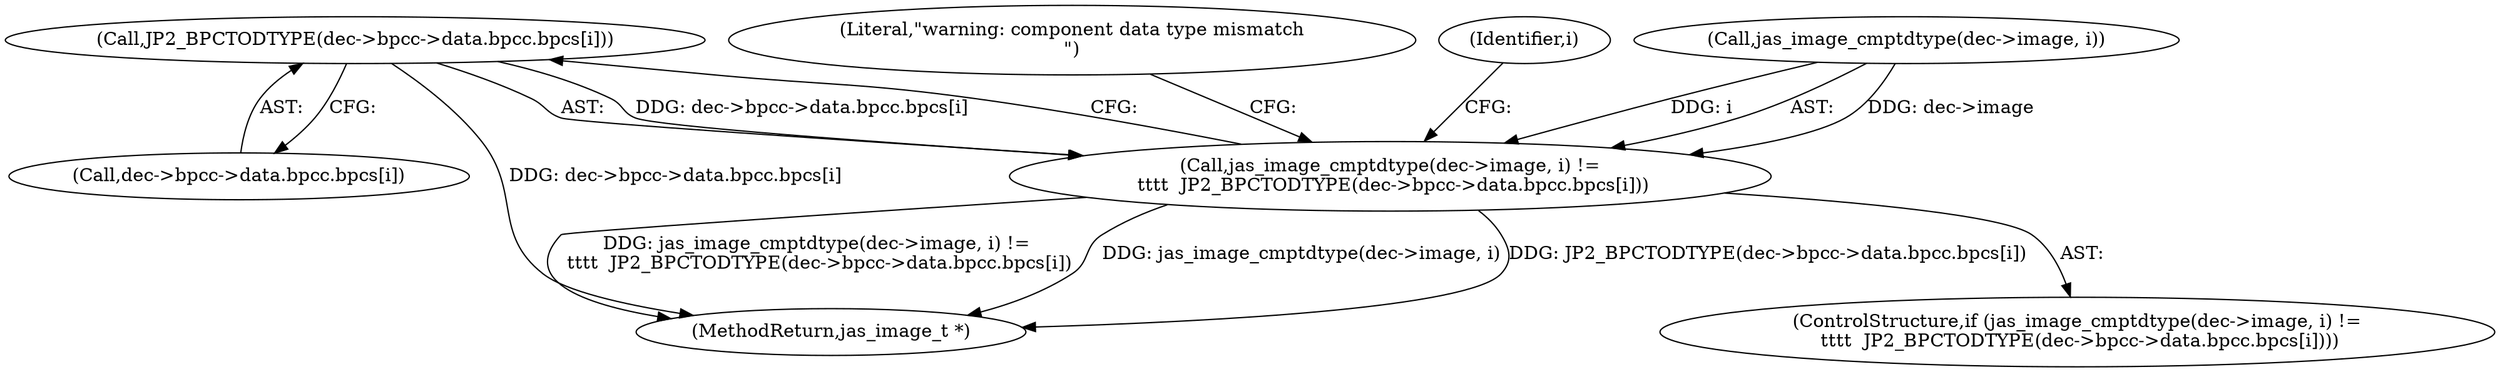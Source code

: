 digraph "0_jasper_d42b2388f7f8e0332c846675133acea151fc557a_33@pointer" {
"1000561" [label="(Call,JP2_BPCTODTYPE(dec->bpcc->data.bpcc.bpcs[i]))"];
"1000555" [label="(Call,jas_image_cmptdtype(dec->image, i) !=\n \t\t\t\t  JP2_BPCTODTYPE(dec->bpcc->data.bpcc.bpcs[i]))"];
"1000554" [label="(ControlStructure,if (jas_image_cmptdtype(dec->image, i) !=\n \t\t\t\t  JP2_BPCTODTYPE(dec->bpcc->data.bpcc.bpcs[i])))"];
"1000575" [label="(Literal,\"warning: component data type mismatch\n\")"];
"1000555" [label="(Call,jas_image_cmptdtype(dec->image, i) !=\n \t\t\t\t  JP2_BPCTODTYPE(dec->bpcc->data.bpcc.bpcs[i]))"];
"1000552" [label="(Identifier,i)"];
"1000561" [label="(Call,JP2_BPCTODTYPE(dec->bpcc->data.bpcc.bpcs[i]))"];
"1001265" [label="(MethodReturn,jas_image_t *)"];
"1000562" [label="(Call,dec->bpcc->data.bpcc.bpcs[i])"];
"1000556" [label="(Call,jas_image_cmptdtype(dec->image, i))"];
"1000561" -> "1000555"  [label="AST: "];
"1000561" -> "1000562"  [label="CFG: "];
"1000562" -> "1000561"  [label="AST: "];
"1000555" -> "1000561"  [label="CFG: "];
"1000561" -> "1001265"  [label="DDG: dec->bpcc->data.bpcc.bpcs[i]"];
"1000561" -> "1000555"  [label="DDG: dec->bpcc->data.bpcc.bpcs[i]"];
"1000555" -> "1000554"  [label="AST: "];
"1000556" -> "1000555"  [label="AST: "];
"1000575" -> "1000555"  [label="CFG: "];
"1000552" -> "1000555"  [label="CFG: "];
"1000555" -> "1001265"  [label="DDG: jas_image_cmptdtype(dec->image, i) !=\n \t\t\t\t  JP2_BPCTODTYPE(dec->bpcc->data.bpcc.bpcs[i])"];
"1000555" -> "1001265"  [label="DDG: jas_image_cmptdtype(dec->image, i)"];
"1000555" -> "1001265"  [label="DDG: JP2_BPCTODTYPE(dec->bpcc->data.bpcc.bpcs[i])"];
"1000556" -> "1000555"  [label="DDG: dec->image"];
"1000556" -> "1000555"  [label="DDG: i"];
}

